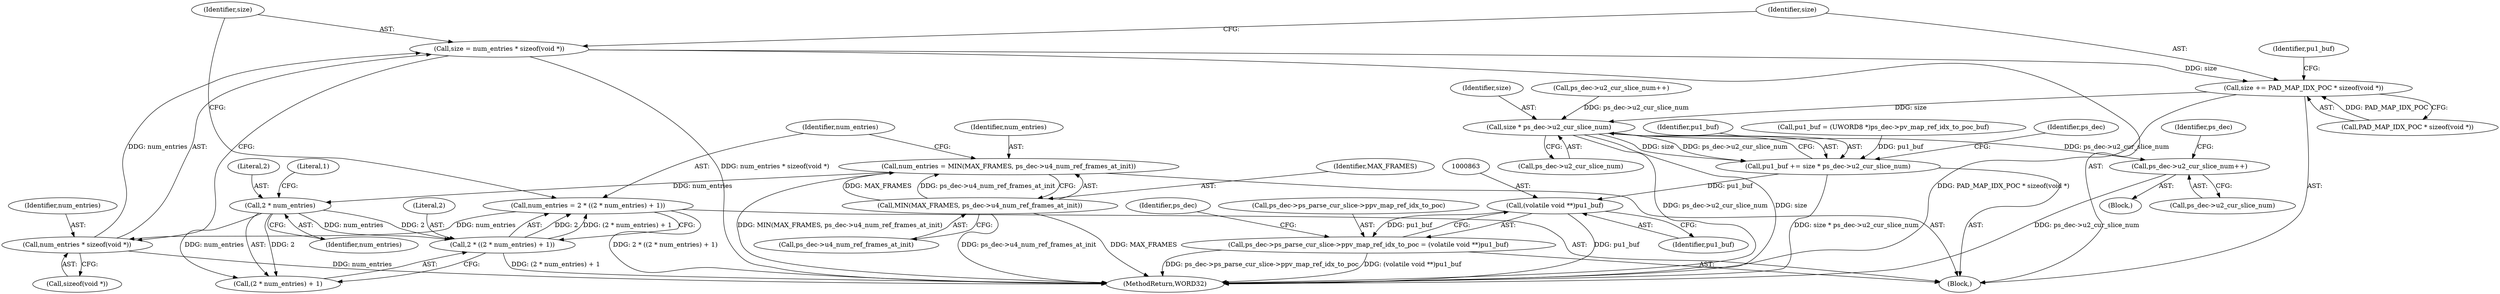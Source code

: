 digraph "0_Android_0b23c81c3dd9ec38f7e6806a3955fed1925541a0_1@API" {
"1000830" [label="(Call,size = num_entries * sizeof(void *))"];
"1000832" [label="(Call,num_entries * sizeof(void *))"];
"1000821" [label="(Call,num_entries = 2 * ((2 * num_entries) + 1))"];
"1000823" [label="(Call,2 * ((2 * num_entries) + 1))"];
"1000826" [label="(Call,2 * num_entries)"];
"1000814" [label="(Call,num_entries = MIN(MAX_FRAMES, ps_dec->u4_num_ref_frames_at_init))"];
"1000816" [label="(Call,MIN(MAX_FRAMES, ps_dec->u4_num_ref_frames_at_init))"];
"1000836" [label="(Call,size += PAD_MAP_IDX_POC * sizeof(void *))"];
"1000851" [label="(Call,size * ps_dec->u2_cur_slice_num)"];
"1000849" [label="(Call,pu1_buf += size * ps_dec->u2_cur_slice_num)"];
"1000862" [label="(Call,(volatile void **)pu1_buf)"];
"1000856" [label="(Call,ps_dec->ps_parse_cur_slice->ppv_map_ref_idx_to_poc = (volatile void **)pu1_buf)"];
"1001384" [label="(Call,ps_dec->u2_cur_slice_num++)"];
"1001384" [label="(Call,ps_dec->u2_cur_slice_num++)"];
"1001390" [label="(Identifier,ps_dec)"];
"1000850" [label="(Identifier,pu1_buf)"];
"1000824" [label="(Literal,2)"];
"1000825" [label="(Call,(2 * num_entries) + 1)"];
"1000862" [label="(Call,(volatile void **)pu1_buf)"];
"1000810" [label="(Block,)"];
"1000857" [label="(Call,ps_dec->ps_parse_cur_slice->ppv_map_ref_idx_to_poc)"];
"1000814" [label="(Call,num_entries = MIN(MAX_FRAMES, ps_dec->u4_num_ref_frames_at_init))"];
"1000868" [label="(Identifier,ps_dec)"];
"1000842" [label="(Call,pu1_buf = (UWORD8 *)ps_dec->pv_map_ref_idx_to_poc_buf)"];
"1000822" [label="(Identifier,num_entries)"];
"1000859" [label="(Identifier,ps_dec)"];
"1000834" [label="(Call,sizeof(void *))"];
"1000843" [label="(Identifier,pu1_buf)"];
"1000849" [label="(Call,pu1_buf += size * ps_dec->u2_cur_slice_num)"];
"1000828" [label="(Identifier,num_entries)"];
"1000826" [label="(Call,2 * num_entries)"];
"1000827" [label="(Literal,2)"];
"1000851" [label="(Call,size * ps_dec->u2_cur_slice_num)"];
"1000856" [label="(Call,ps_dec->ps_parse_cur_slice->ppv_map_ref_idx_to_poc = (volatile void **)pu1_buf)"];
"1000818" [label="(Call,ps_dec->u4_num_ref_frames_at_init)"];
"1000836" [label="(Call,size += PAD_MAP_IDX_POC * sizeof(void *))"];
"1000829" [label="(Literal,1)"];
"1000853" [label="(Call,ps_dec->u2_cur_slice_num)"];
"1000789" [label="(Call,ps_dec->u2_cur_slice_num++)"];
"1000838" [label="(Call,PAD_MAP_IDX_POC * sizeof(void *))"];
"1000864" [label="(Identifier,pu1_buf)"];
"1001385" [label="(Call,ps_dec->u2_cur_slice_num)"];
"1000831" [label="(Identifier,size)"];
"1000815" [label="(Identifier,num_entries)"];
"1000832" [label="(Call,num_entries * sizeof(void *))"];
"1000816" [label="(Call,MIN(MAX_FRAMES, ps_dec->u4_num_ref_frames_at_init))"];
"1000833" [label="(Identifier,num_entries)"];
"1000852" [label="(Identifier,size)"];
"1001379" [label="(Block,)"];
"1000821" [label="(Call,num_entries = 2 * ((2 * num_entries) + 1))"];
"1000823" [label="(Call,2 * ((2 * num_entries) + 1))"];
"1000817" [label="(Identifier,MAX_FRAMES)"];
"1001422" [label="(MethodReturn,WORD32)"];
"1000830" [label="(Call,size = num_entries * sizeof(void *))"];
"1000837" [label="(Identifier,size)"];
"1000830" -> "1000810"  [label="AST: "];
"1000830" -> "1000832"  [label="CFG: "];
"1000831" -> "1000830"  [label="AST: "];
"1000832" -> "1000830"  [label="AST: "];
"1000837" -> "1000830"  [label="CFG: "];
"1000830" -> "1001422"  [label="DDG: num_entries * sizeof(void *)"];
"1000832" -> "1000830"  [label="DDG: num_entries"];
"1000830" -> "1000836"  [label="DDG: size"];
"1000832" -> "1000834"  [label="CFG: "];
"1000833" -> "1000832"  [label="AST: "];
"1000834" -> "1000832"  [label="AST: "];
"1000832" -> "1001422"  [label="DDG: num_entries"];
"1000821" -> "1000832"  [label="DDG: num_entries"];
"1000821" -> "1000810"  [label="AST: "];
"1000821" -> "1000823"  [label="CFG: "];
"1000822" -> "1000821"  [label="AST: "];
"1000823" -> "1000821"  [label="AST: "];
"1000831" -> "1000821"  [label="CFG: "];
"1000821" -> "1001422"  [label="DDG: 2 * ((2 * num_entries) + 1)"];
"1000823" -> "1000821"  [label="DDG: 2"];
"1000823" -> "1000821"  [label="DDG: (2 * num_entries) + 1"];
"1000823" -> "1000825"  [label="CFG: "];
"1000824" -> "1000823"  [label="AST: "];
"1000825" -> "1000823"  [label="AST: "];
"1000823" -> "1001422"  [label="DDG: (2 * num_entries) + 1"];
"1000826" -> "1000823"  [label="DDG: 2"];
"1000826" -> "1000823"  [label="DDG: num_entries"];
"1000826" -> "1000825"  [label="AST: "];
"1000826" -> "1000828"  [label="CFG: "];
"1000827" -> "1000826"  [label="AST: "];
"1000828" -> "1000826"  [label="AST: "];
"1000829" -> "1000826"  [label="CFG: "];
"1000826" -> "1000825"  [label="DDG: 2"];
"1000826" -> "1000825"  [label="DDG: num_entries"];
"1000814" -> "1000826"  [label="DDG: num_entries"];
"1000814" -> "1000810"  [label="AST: "];
"1000814" -> "1000816"  [label="CFG: "];
"1000815" -> "1000814"  [label="AST: "];
"1000816" -> "1000814"  [label="AST: "];
"1000822" -> "1000814"  [label="CFG: "];
"1000814" -> "1001422"  [label="DDG: MIN(MAX_FRAMES, ps_dec->u4_num_ref_frames_at_init)"];
"1000816" -> "1000814"  [label="DDG: MAX_FRAMES"];
"1000816" -> "1000814"  [label="DDG: ps_dec->u4_num_ref_frames_at_init"];
"1000816" -> "1000818"  [label="CFG: "];
"1000817" -> "1000816"  [label="AST: "];
"1000818" -> "1000816"  [label="AST: "];
"1000816" -> "1001422"  [label="DDG: ps_dec->u4_num_ref_frames_at_init"];
"1000816" -> "1001422"  [label="DDG: MAX_FRAMES"];
"1000836" -> "1000810"  [label="AST: "];
"1000836" -> "1000838"  [label="CFG: "];
"1000837" -> "1000836"  [label="AST: "];
"1000838" -> "1000836"  [label="AST: "];
"1000843" -> "1000836"  [label="CFG: "];
"1000836" -> "1001422"  [label="DDG: PAD_MAP_IDX_POC * sizeof(void *)"];
"1000838" -> "1000836"  [label="DDG: PAD_MAP_IDX_POC"];
"1000836" -> "1000851"  [label="DDG: size"];
"1000851" -> "1000849"  [label="AST: "];
"1000851" -> "1000853"  [label="CFG: "];
"1000852" -> "1000851"  [label="AST: "];
"1000853" -> "1000851"  [label="AST: "];
"1000849" -> "1000851"  [label="CFG: "];
"1000851" -> "1001422"  [label="DDG: ps_dec->u2_cur_slice_num"];
"1000851" -> "1001422"  [label="DDG: size"];
"1000851" -> "1000849"  [label="DDG: size"];
"1000851" -> "1000849"  [label="DDG: ps_dec->u2_cur_slice_num"];
"1000789" -> "1000851"  [label="DDG: ps_dec->u2_cur_slice_num"];
"1000851" -> "1001384"  [label="DDG: ps_dec->u2_cur_slice_num"];
"1000849" -> "1000810"  [label="AST: "];
"1000850" -> "1000849"  [label="AST: "];
"1000859" -> "1000849"  [label="CFG: "];
"1000849" -> "1001422"  [label="DDG: size * ps_dec->u2_cur_slice_num"];
"1000842" -> "1000849"  [label="DDG: pu1_buf"];
"1000849" -> "1000862"  [label="DDG: pu1_buf"];
"1000862" -> "1000856"  [label="AST: "];
"1000862" -> "1000864"  [label="CFG: "];
"1000863" -> "1000862"  [label="AST: "];
"1000864" -> "1000862"  [label="AST: "];
"1000856" -> "1000862"  [label="CFG: "];
"1000862" -> "1001422"  [label="DDG: pu1_buf"];
"1000862" -> "1000856"  [label="DDG: pu1_buf"];
"1000856" -> "1000810"  [label="AST: "];
"1000857" -> "1000856"  [label="AST: "];
"1000868" -> "1000856"  [label="CFG: "];
"1000856" -> "1001422"  [label="DDG: ps_dec->ps_parse_cur_slice->ppv_map_ref_idx_to_poc"];
"1000856" -> "1001422"  [label="DDG: (volatile void **)pu1_buf"];
"1001384" -> "1001379"  [label="AST: "];
"1001384" -> "1001385"  [label="CFG: "];
"1001385" -> "1001384"  [label="AST: "];
"1001390" -> "1001384"  [label="CFG: "];
"1001384" -> "1001422"  [label="DDG: ps_dec->u2_cur_slice_num"];
}
